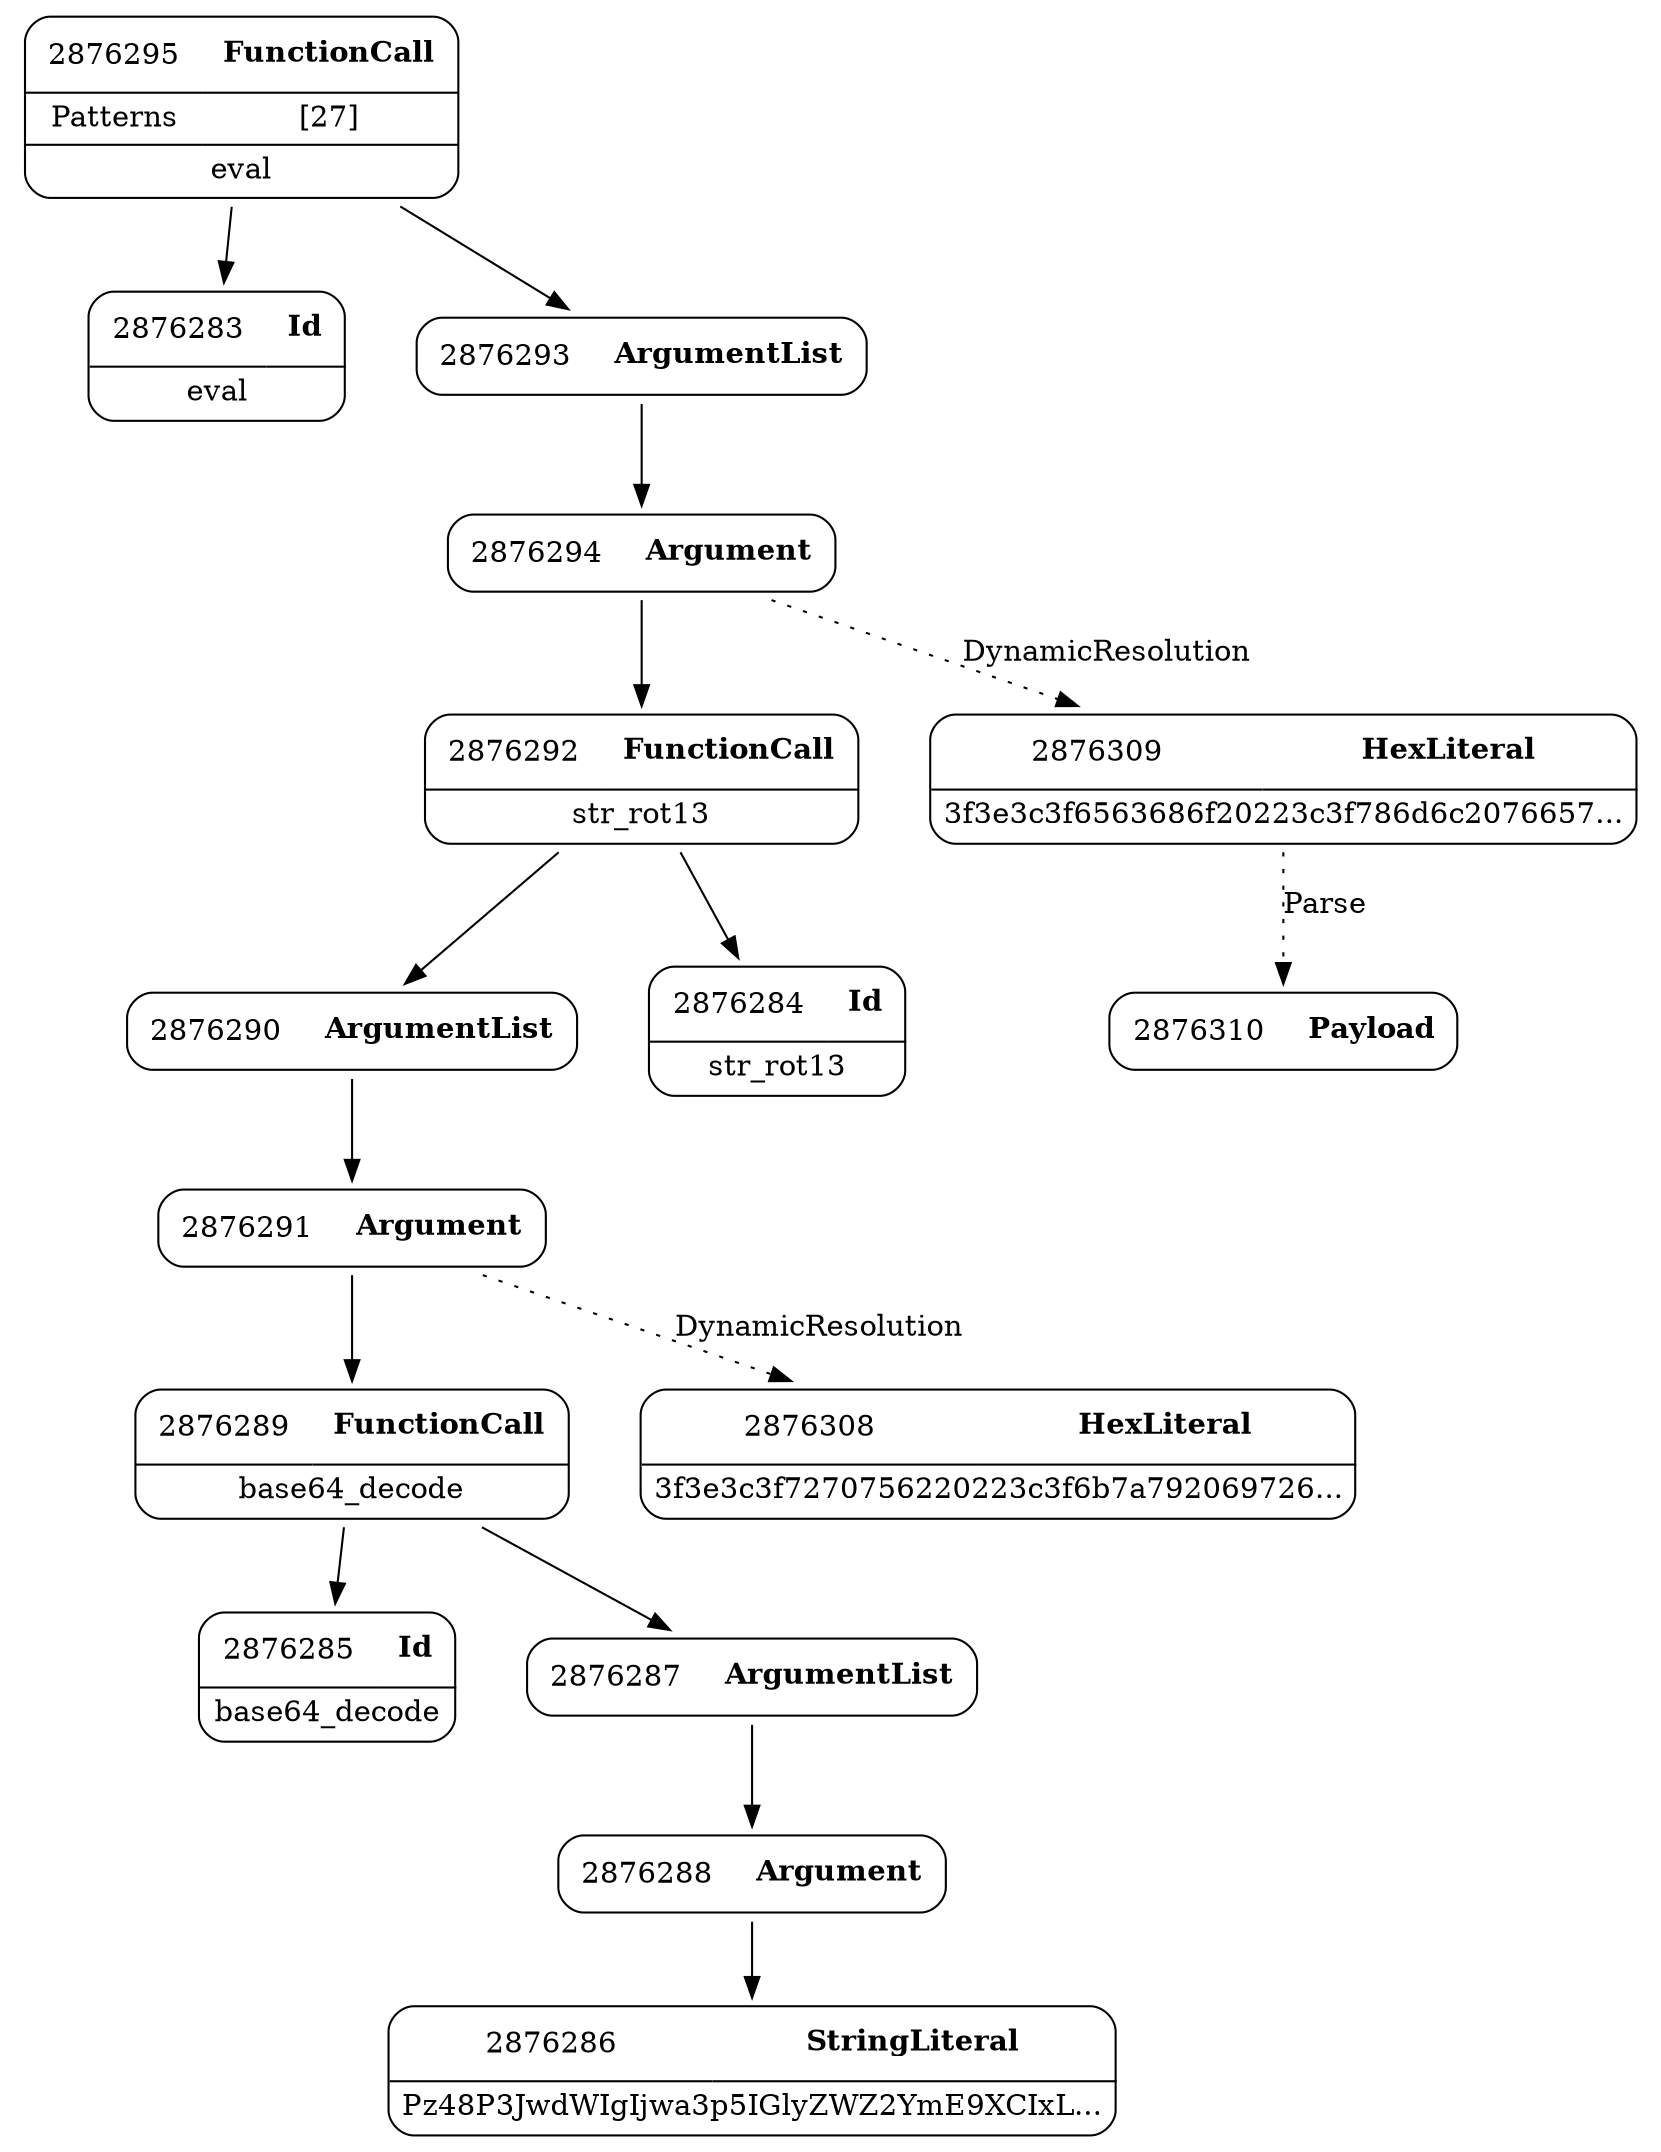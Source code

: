 digraph ast {
node [shape=none];
2876291 [label=<<TABLE border='1' cellspacing='0' cellpadding='10' style='rounded' ><TR><TD border='0'>2876291</TD><TD border='0'><B>Argument</B></TD></TR></TABLE>>];
2876291 -> 2876289 [weight=2];
2876291 -> 2876308 [style=dotted,label=DynamicResolution];
2876290 [label=<<TABLE border='1' cellspacing='0' cellpadding='10' style='rounded' ><TR><TD border='0'>2876290</TD><TD border='0'><B>ArgumentList</B></TD></TR></TABLE>>];
2876290 -> 2876291 [weight=2];
2876289 [label=<<TABLE border='1' cellspacing='0' cellpadding='10' style='rounded' ><TR><TD border='0'>2876289</TD><TD border='0'><B>FunctionCall</B></TD></TR><HR/><TR><TD border='0' cellpadding='5' colspan='2'>base64_decode</TD></TR></TABLE>>];
2876289 -> 2876285 [weight=2];
2876289 -> 2876287 [weight=2];
2876288 [label=<<TABLE border='1' cellspacing='0' cellpadding='10' style='rounded' ><TR><TD border='0'>2876288</TD><TD border='0'><B>Argument</B></TD></TR></TABLE>>];
2876288 -> 2876286 [weight=2];
2876295 [label=<<TABLE border='1' cellspacing='0' cellpadding='10' style='rounded' ><TR><TD border='0'>2876295</TD><TD border='0'><B>FunctionCall</B></TD></TR><HR/><TR><TD border='0' cellpadding='5'>Patterns</TD><TD border='0' cellpadding='5'>[27]</TD></TR><HR/><TR><TD border='0' cellpadding='5' colspan='2'>eval</TD></TR></TABLE>>];
2876295 -> 2876283 [weight=2];
2876295 -> 2876293 [weight=2];
2876294 [label=<<TABLE border='1' cellspacing='0' cellpadding='10' style='rounded' ><TR><TD border='0'>2876294</TD><TD border='0'><B>Argument</B></TD></TR></TABLE>>];
2876294 -> 2876292 [weight=2];
2876294 -> 2876309 [style=dotted,label=DynamicResolution];
2876293 [label=<<TABLE border='1' cellspacing='0' cellpadding='10' style='rounded' ><TR><TD border='0'>2876293</TD><TD border='0'><B>ArgumentList</B></TD></TR></TABLE>>];
2876293 -> 2876294 [weight=2];
2876292 [label=<<TABLE border='1' cellspacing='0' cellpadding='10' style='rounded' ><TR><TD border='0'>2876292</TD><TD border='0'><B>FunctionCall</B></TD></TR><HR/><TR><TD border='0' cellpadding='5' colspan='2'>str_rot13</TD></TR></TABLE>>];
2876292 -> 2876284 [weight=2];
2876292 -> 2876290 [weight=2];
2876283 [label=<<TABLE border='1' cellspacing='0' cellpadding='10' style='rounded' ><TR><TD border='0'>2876283</TD><TD border='0'><B>Id</B></TD></TR><HR/><TR><TD border='0' cellpadding='5' colspan='2'>eval</TD></TR></TABLE>>];
2876287 [label=<<TABLE border='1' cellspacing='0' cellpadding='10' style='rounded' ><TR><TD border='0'>2876287</TD><TD border='0'><B>ArgumentList</B></TD></TR></TABLE>>];
2876287 -> 2876288 [weight=2];
2876286 [label=<<TABLE border='1' cellspacing='0' cellpadding='10' style='rounded' ><TR><TD border='0'>2876286</TD><TD border='0'><B>StringLiteral</B></TD></TR><HR/><TR><TD border='0' cellpadding='5' colspan='2'>Pz48P3JwdWIgIjwa3p5IGlyZWZ2YmE9XCIxL...</TD></TR></TABLE>>];
2876285 [label=<<TABLE border='1' cellspacing='0' cellpadding='10' style='rounded' ><TR><TD border='0'>2876285</TD><TD border='0'><B>Id</B></TD></TR><HR/><TR><TD border='0' cellpadding='5' colspan='2'>base64_decode</TD></TR></TABLE>>];
2876284 [label=<<TABLE border='1' cellspacing='0' cellpadding='10' style='rounded' ><TR><TD border='0'>2876284</TD><TD border='0'><B>Id</B></TD></TR><HR/><TR><TD border='0' cellpadding='5' colspan='2'>str_rot13</TD></TR></TABLE>>];
2876310 [label=<<TABLE border='1' cellspacing='0' cellpadding='10' style='rounded' ><TR><TD border='0'>2876310</TD><TD border='0'><B>Payload</B></TD></TR></TABLE>>];
2876309 [label=<<TABLE border='1' cellspacing='0' cellpadding='10' style='rounded' ><TR><TD border='0'>2876309</TD><TD border='0'><B>HexLiteral</B></TD></TR><HR/><TR><TD border='0' cellpadding='5' colspan='2'>3f3e3c3f6563686f20223c3f786d6c2076657...</TD></TR></TABLE>>];
2876309 -> 2876310 [style=dotted,label=Parse];
2876308 [label=<<TABLE border='1' cellspacing='0' cellpadding='10' style='rounded' ><TR><TD border='0'>2876308</TD><TD border='0'><B>HexLiteral</B></TD></TR><HR/><TR><TD border='0' cellpadding='5' colspan='2'>3f3e3c3f7270756220223c3f6b7a792069726...</TD></TR></TABLE>>];
}
